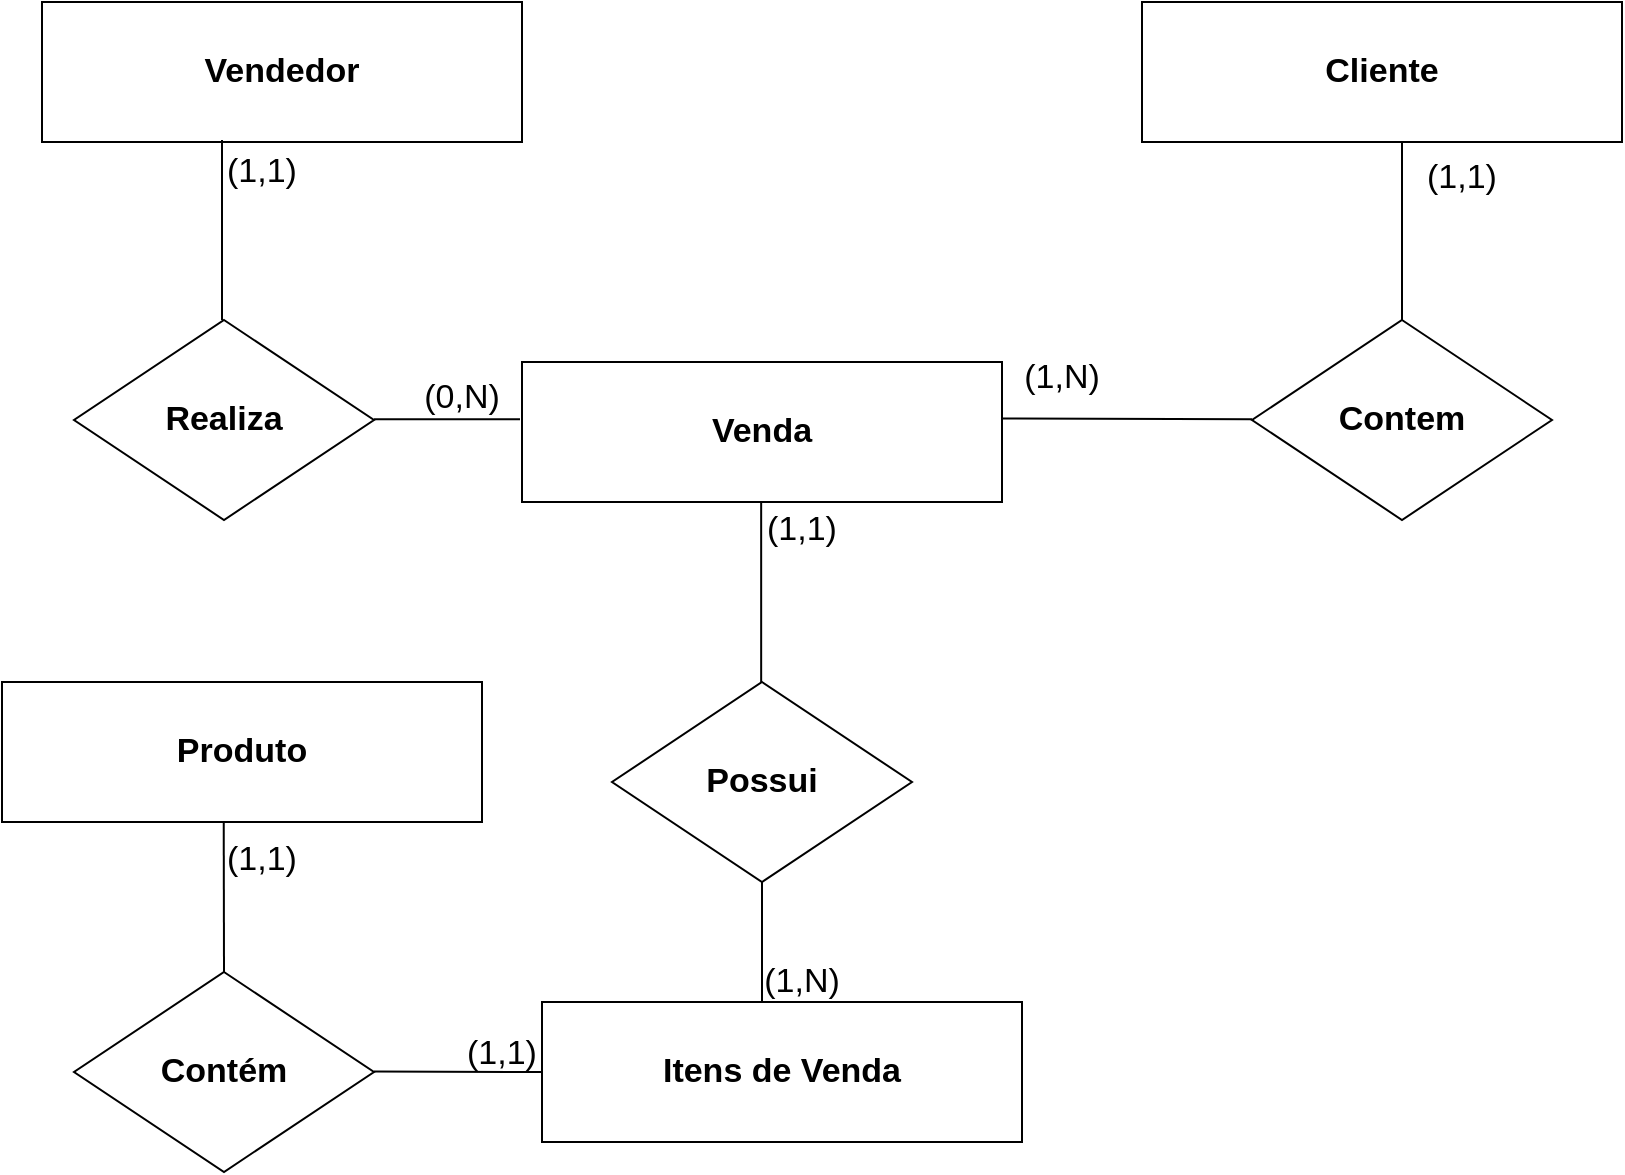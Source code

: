 <mxfile version="14.8.5" type="device"><diagram id="R2lEEEUBdFMjLlhIrx00" name="Page-1"><mxGraphModel dx="4355" dy="1947" grid="1" gridSize="10" guides="1" tooltips="1" connect="1" arrows="1" fold="1" page="1" pageScale="1" pageWidth="850" pageHeight="1100" math="0" shadow="0" extFonts="Permanent Marker^https://fonts.googleapis.com/css?family=Permanent+Marker"><root><mxCell id="0"/><mxCell id="1" parent="0"/><mxCell id="B9qQr_m7gsA0qI_NOMOx-1" value="Cliente" style="rounded=0;whiteSpace=wrap;html=1;fontSize=17;fontStyle=1" parent="1" vertex="1"><mxGeometry x="-2810" y="-1040" width="240" height="70" as="geometry"/></mxCell><mxCell id="B9qQr_m7gsA0qI_NOMOx-29" value="(1,1)" style="text;html=1;strokeColor=none;fillColor=none;align=center;verticalAlign=middle;whiteSpace=wrap;rounded=0;fontSize=17;" parent="1" vertex="1"><mxGeometry x="-2670" y="-960" width="40" height="16" as="geometry"/></mxCell><mxCell id="B9qQr_m7gsA0qI_NOMOx-30" value="Vendedor" style="rounded=0;whiteSpace=wrap;html=1;fontSize=17;fontStyle=1" parent="1" vertex="1"><mxGeometry x="-3360" y="-1040" width="240" height="70" as="geometry"/></mxCell><mxCell id="jw5UOBWyplzLnxtxmqXo-3" value="" style="endArrow=none;html=1;" edge="1" parent="1"><mxGeometry width="50" height="50" relative="1" as="geometry"><mxPoint x="-2680" y="-880" as="sourcePoint"/><mxPoint x="-2680" y="-970" as="targetPoint"/></mxGeometry></mxCell><mxCell id="jw5UOBWyplzLnxtxmqXo-4" value="Contem" style="rhombus;whiteSpace=wrap;html=1;fontSize=17;fontStyle=1" vertex="1" parent="1"><mxGeometry x="-2755" y="-881" width="150" height="100" as="geometry"/></mxCell><mxCell id="jw5UOBWyplzLnxtxmqXo-5" value="Venda" style="rounded=0;whiteSpace=wrap;html=1;fontSize=17;fontStyle=1" vertex="1" parent="1"><mxGeometry x="-3120" y="-860" width="240" height="70" as="geometry"/></mxCell><mxCell id="jw5UOBWyplzLnxtxmqXo-6" value="" style="endArrow=none;html=1;fontSize=17;entryX=0.999;entryY=0.403;entryDx=0;entryDy=0;exitX=0;exitY=0.5;exitDx=0;exitDy=0;entryPerimeter=0;" edge="1" parent="1" target="jw5UOBWyplzLnxtxmqXo-5"><mxGeometry width="50" height="50" relative="1" as="geometry"><mxPoint x="-2755" y="-831.34" as="sourcePoint"/><mxPoint x="-2828" y="-831.34" as="targetPoint"/></mxGeometry></mxCell><mxCell id="jw5UOBWyplzLnxtxmqXo-7" value="" style="endArrow=none;html=1;" edge="1" parent="1"><mxGeometry width="50" height="50" relative="1" as="geometry"><mxPoint x="-3270" y="-881.0" as="sourcePoint"/><mxPoint x="-3270" y="-971" as="targetPoint"/></mxGeometry></mxCell><mxCell id="jw5UOBWyplzLnxtxmqXo-9" value="(1,N)" style="text;html=1;strokeColor=none;fillColor=none;align=center;verticalAlign=middle;whiteSpace=wrap;rounded=0;fontSize=17;" vertex="1" parent="1"><mxGeometry x="-2870" y="-860" width="40" height="16" as="geometry"/></mxCell><mxCell id="jw5UOBWyplzLnxtxmqXo-10" value="Realiza" style="rhombus;whiteSpace=wrap;html=1;fontSize=17;fontStyle=1" vertex="1" parent="1"><mxGeometry x="-3344" y="-881" width="150" height="100" as="geometry"/></mxCell><mxCell id="jw5UOBWyplzLnxtxmqXo-11" value="" style="endArrow=none;html=1;fontSize=17;entryX=1;entryY=0.5;entryDx=0;entryDy=0;exitX=0;exitY=0.5;exitDx=0;exitDy=0;" edge="1" parent="1"><mxGeometry width="50" height="50" relative="1" as="geometry"><mxPoint x="-3121" y="-831.34" as="sourcePoint"/><mxPoint x="-3194" y="-831.34" as="targetPoint"/></mxGeometry></mxCell><mxCell id="jw5UOBWyplzLnxtxmqXo-12" value="" style="endArrow=none;html=1;" edge="1" parent="1"><mxGeometry width="50" height="50" relative="1" as="geometry"><mxPoint x="-3000.42" y="-700" as="sourcePoint"/><mxPoint x="-3000.42" y="-790.0" as="targetPoint"/></mxGeometry></mxCell><mxCell id="jw5UOBWyplzLnxtxmqXo-13" value="Possui" style="rhombus;whiteSpace=wrap;html=1;fontSize=17;fontStyle=1" vertex="1" parent="1"><mxGeometry x="-3075" y="-700" width="150" height="100" as="geometry"/></mxCell><mxCell id="jw5UOBWyplzLnxtxmqXo-14" value="Itens de Venda" style="rounded=0;whiteSpace=wrap;html=1;fontSize=17;fontStyle=1" vertex="1" parent="1"><mxGeometry x="-3110" y="-540" width="240" height="70" as="geometry"/></mxCell><mxCell id="jw5UOBWyplzLnxtxmqXo-15" value="" style="endArrow=none;html=1;" edge="1" parent="1"><mxGeometry width="50" height="50" relative="1" as="geometry"><mxPoint x="-3000" y="-540" as="sourcePoint"/><mxPoint x="-3000" y="-600" as="targetPoint"/></mxGeometry></mxCell><mxCell id="jw5UOBWyplzLnxtxmqXo-16" value="Produto" style="rounded=0;whiteSpace=wrap;html=1;fontSize=17;fontStyle=1" vertex="1" parent="1"><mxGeometry x="-3380" y="-700" width="240" height="70" as="geometry"/></mxCell><mxCell id="jw5UOBWyplzLnxtxmqXo-17" value="" style="endArrow=none;html=1;fontSize=17;entryX=1;entryY=0.5;entryDx=0;entryDy=0;" edge="1" parent="1"><mxGeometry width="50" height="50" relative="1" as="geometry"><mxPoint x="-3110" y="-505" as="sourcePoint"/><mxPoint x="-3194" y="-505.29" as="targetPoint"/></mxGeometry></mxCell><mxCell id="jw5UOBWyplzLnxtxmqXo-18" value="Contém" style="rhombus;whiteSpace=wrap;html=1;fontSize=17;fontStyle=1" vertex="1" parent="1"><mxGeometry x="-3344" y="-555" width="150" height="100" as="geometry"/></mxCell><mxCell id="jw5UOBWyplzLnxtxmqXo-19" value="" style="endArrow=none;html=1;exitX=0.5;exitY=0;exitDx=0;exitDy=0;" edge="1" parent="1" source="jw5UOBWyplzLnxtxmqXo-18"><mxGeometry width="50" height="50" relative="1" as="geometry"><mxPoint x="-3269" y="-560" as="sourcePoint"/><mxPoint x="-3269.14" y="-630" as="targetPoint"/></mxGeometry></mxCell><mxCell id="jw5UOBWyplzLnxtxmqXo-22" value="(1,1)" style="text;html=1;strokeColor=none;fillColor=none;align=center;verticalAlign=middle;whiteSpace=wrap;rounded=0;fontSize=17;" vertex="1" parent="1"><mxGeometry x="-3270" y="-963" width="40" height="16" as="geometry"/></mxCell><mxCell id="jw5UOBWyplzLnxtxmqXo-23" value="(0,N)" style="text;html=1;strokeColor=none;fillColor=none;align=center;verticalAlign=middle;whiteSpace=wrap;rounded=0;fontSize=17;" vertex="1" parent="1"><mxGeometry x="-3170" y="-850" width="40" height="16" as="geometry"/></mxCell><mxCell id="jw5UOBWyplzLnxtxmqXo-24" value="(1,1)" style="text;html=1;strokeColor=none;fillColor=none;align=center;verticalAlign=middle;whiteSpace=wrap;rounded=0;fontSize=17;" vertex="1" parent="1"><mxGeometry x="-3000" y="-784" width="40" height="16" as="geometry"/></mxCell><mxCell id="jw5UOBWyplzLnxtxmqXo-25" value="(1,N)" style="text;html=1;strokeColor=none;fillColor=none;align=center;verticalAlign=middle;whiteSpace=wrap;rounded=0;fontSize=17;" vertex="1" parent="1"><mxGeometry x="-3000" y="-558" width="40" height="16" as="geometry"/></mxCell><mxCell id="jw5UOBWyplzLnxtxmqXo-26" value="(1,1)" style="text;html=1;strokeColor=none;fillColor=none;align=center;verticalAlign=middle;whiteSpace=wrap;rounded=0;fontSize=17;" vertex="1" parent="1"><mxGeometry x="-3150" y="-522" width="40" height="16" as="geometry"/></mxCell><mxCell id="jw5UOBWyplzLnxtxmqXo-27" value="(1,1)" style="text;html=1;strokeColor=none;fillColor=none;align=center;verticalAlign=middle;whiteSpace=wrap;rounded=0;fontSize=17;" vertex="1" parent="1"><mxGeometry x="-3270" y="-619" width="40" height="16" as="geometry"/></mxCell></root></mxGraphModel></diagram></mxfile>